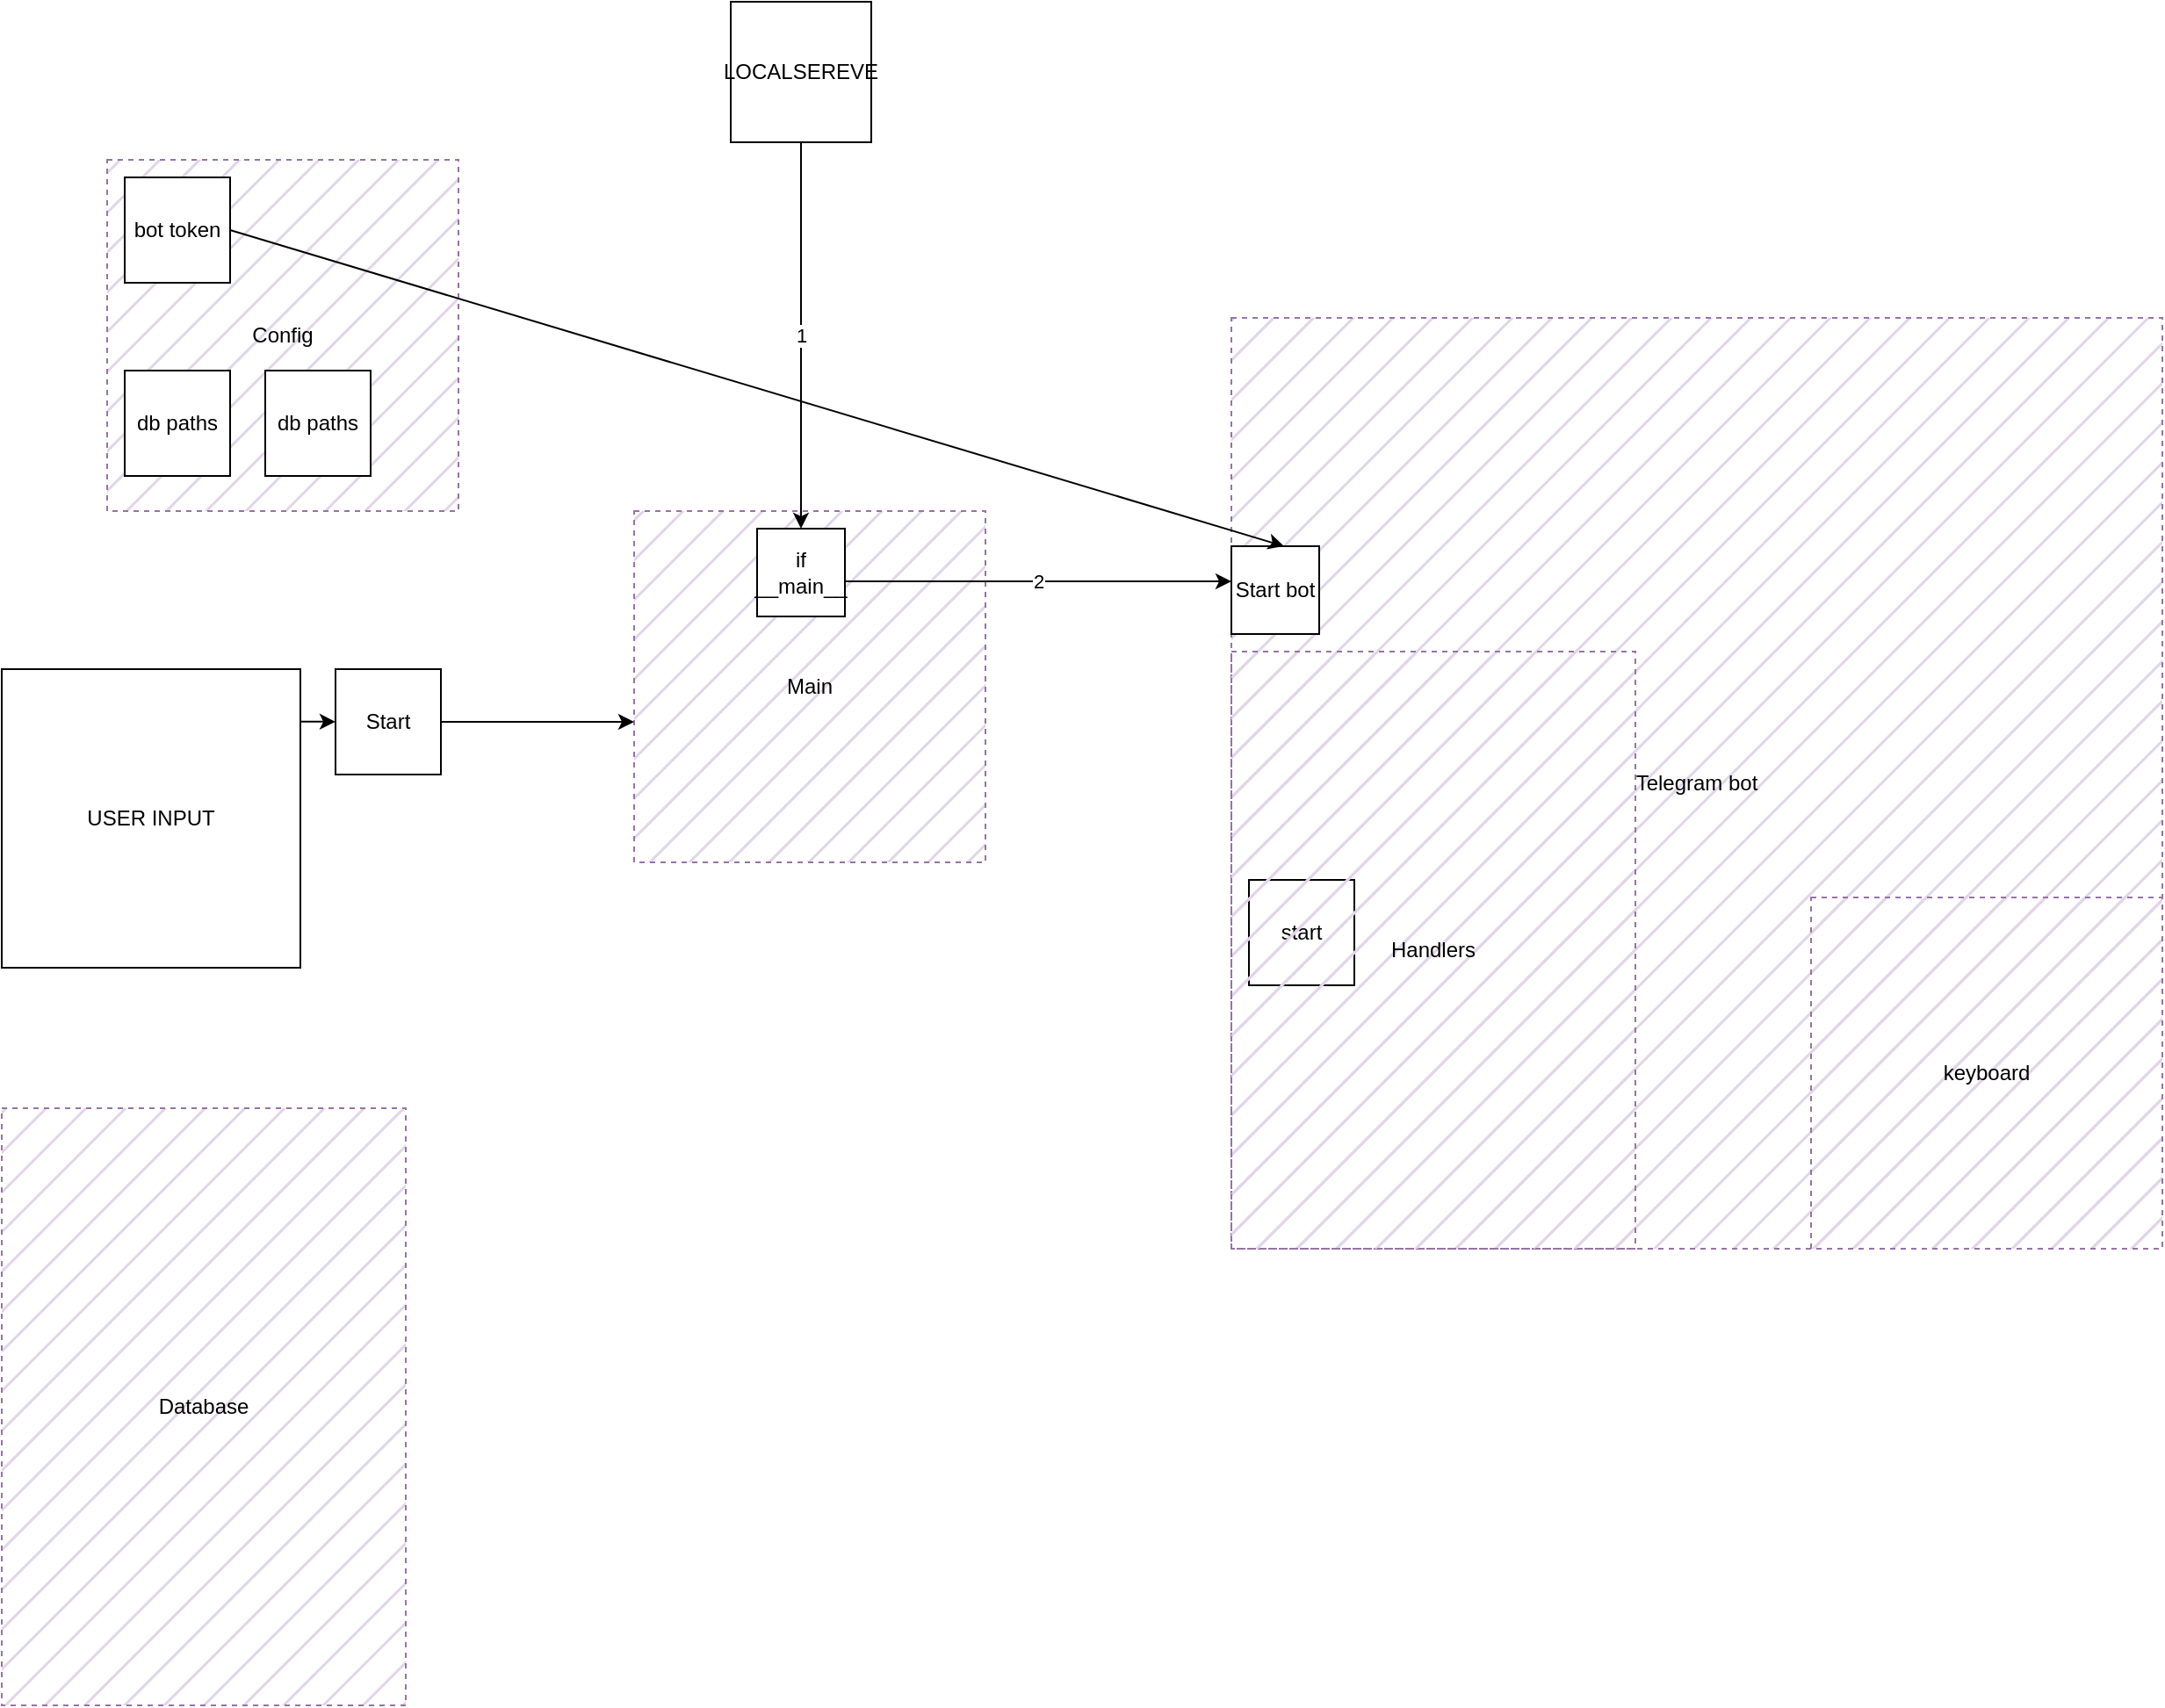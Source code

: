 <mxfile version="21.1.4" type="github">
  <diagram name="Страница 1" id="MH98Uv37snWehFN_H1vH">
    <mxGraphModel dx="2426" dy="2016" grid="1" gridSize="10" guides="1" tooltips="1" connect="1" arrows="1" fold="1" page="1" pageScale="1" pageWidth="827" pageHeight="1169" math="0" shadow="0">
      <root>
        <mxCell id="0" />
        <mxCell id="1" parent="0" />
        <mxCell id="xRMDKhH54R9v3NnB78FU-3" value="USER INPUT" style="whiteSpace=wrap;html=1;aspect=fixed;" parent="1" vertex="1">
          <mxGeometry x="-230" y="130" width="170" height="170" as="geometry" />
        </mxCell>
        <mxCell id="MlcZ-D1uQSrvk4pade9B-3" value="Main" style="whiteSpace=wrap;html=1;aspect=fixed;fillColor=#e1d5e7;strokeColor=#9673a6;fillStyle=hatch;dashed=1;" vertex="1" parent="1">
          <mxGeometry x="130" y="40" width="200" height="200" as="geometry" />
        </mxCell>
        <mxCell id="MlcZ-D1uQSrvk4pade9B-7" value="Start" style="whiteSpace=wrap;html=1;aspect=fixed;" vertex="1" parent="1">
          <mxGeometry x="-40" y="130" width="60" height="60" as="geometry" />
        </mxCell>
        <mxCell id="MlcZ-D1uQSrvk4pade9B-8" value="start" style="whiteSpace=wrap;html=1;aspect=fixed;" vertex="1" parent="1">
          <mxGeometry x="480" y="250" width="60" height="60" as="geometry" />
        </mxCell>
        <mxCell id="MlcZ-D1uQSrvk4pade9B-9" value="" style="endArrow=classic;html=1;rounded=0;exitX=1;exitY=0.176;exitDx=0;exitDy=0;exitPerimeter=0;entryX=0;entryY=0.499;entryDx=0;entryDy=0;entryPerimeter=0;" edge="1" parent="1" source="xRMDKhH54R9v3NnB78FU-3" target="MlcZ-D1uQSrvk4pade9B-7">
          <mxGeometry width="50" height="50" relative="1" as="geometry">
            <mxPoint x="540" y="470" as="sourcePoint" />
            <mxPoint x="-10" y="160" as="targetPoint" />
          </mxGeometry>
        </mxCell>
        <mxCell id="MlcZ-D1uQSrvk4pade9B-10" value="" style="endArrow=classic;html=1;rounded=0;exitX=1;exitY=0.5;exitDx=0;exitDy=0;exitPerimeter=0;entryX=0;entryY=0.6;entryDx=0;entryDy=0;entryPerimeter=0;" edge="1" parent="1" source="MlcZ-D1uQSrvk4pade9B-7" target="MlcZ-D1uQSrvk4pade9B-3">
          <mxGeometry width="50" height="50" relative="1" as="geometry">
            <mxPoint x="-50" y="170" as="sourcePoint" />
            <mxPoint x="110" y="240" as="targetPoint" />
          </mxGeometry>
        </mxCell>
        <mxCell id="MlcZ-D1uQSrvk4pade9B-12" value="if __main__" style="whiteSpace=wrap;html=1;aspect=fixed;" vertex="1" parent="1">
          <mxGeometry x="200" y="50" width="50" height="50" as="geometry" />
        </mxCell>
        <mxCell id="MlcZ-D1uQSrvk4pade9B-22" value="" style="group" vertex="1" connectable="0" parent="1">
          <mxGeometry x="-170" y="-160" width="200" height="200" as="geometry" />
        </mxCell>
        <mxCell id="xRMDKhH54R9v3NnB78FU-4" value="Config" style="whiteSpace=wrap;html=1;aspect=fixed;fillColor=#e1d5e7;strokeColor=#9673a6;fillStyle=hatch;dashed=1;" parent="MlcZ-D1uQSrvk4pade9B-22" vertex="1">
          <mxGeometry width="200" height="200" as="geometry" />
        </mxCell>
        <mxCell id="MlcZ-D1uQSrvk4pade9B-5" value="bot token" style="whiteSpace=wrap;html=1;aspect=fixed;" vertex="1" parent="MlcZ-D1uQSrvk4pade9B-22">
          <mxGeometry x="10" y="10" width="60" height="60" as="geometry" />
        </mxCell>
        <mxCell id="MlcZ-D1uQSrvk4pade9B-16" value="db paths" style="whiteSpace=wrap;html=1;aspect=fixed;" vertex="1" parent="MlcZ-D1uQSrvk4pade9B-22">
          <mxGeometry x="90" y="120" width="60" height="60" as="geometry" />
        </mxCell>
        <mxCell id="MlcZ-D1uQSrvk4pade9B-21" value="db paths" style="whiteSpace=wrap;html=1;aspect=fixed;" vertex="1" parent="MlcZ-D1uQSrvk4pade9B-22">
          <mxGeometry x="10" y="120" width="60" height="60" as="geometry" />
        </mxCell>
        <mxCell id="MlcZ-D1uQSrvk4pade9B-23" value="LOCALSEREVE" style="whiteSpace=wrap;html=1;aspect=fixed;" vertex="1" parent="1">
          <mxGeometry x="185" y="-250" width="80" height="80" as="geometry" />
        </mxCell>
        <mxCell id="MlcZ-D1uQSrvk4pade9B-25" value="1" style="endArrow=classic;html=1;rounded=0;entryX=0.5;entryY=0;entryDx=0;entryDy=0;exitX=0.5;exitY=1;exitDx=0;exitDy=0;exitPerimeter=0;" edge="1" parent="1" source="MlcZ-D1uQSrvk4pade9B-23" target="MlcZ-D1uQSrvk4pade9B-12">
          <mxGeometry width="50" height="50" relative="1" as="geometry">
            <mxPoint x="240" y="-150" as="sourcePoint" />
            <mxPoint x="285" y="-10" as="targetPoint" />
          </mxGeometry>
        </mxCell>
        <mxCell id="MlcZ-D1uQSrvk4pade9B-26" value="Telegram bot" style="whiteSpace=wrap;html=1;aspect=fixed;fillColor=#e1d5e7;strokeColor=#9673a6;fillStyle=hatch;dashed=1;" vertex="1" parent="1">
          <mxGeometry x="470" y="-70" width="530" height="530" as="geometry" />
        </mxCell>
        <mxCell id="MlcZ-D1uQSrvk4pade9B-27" value="Start bot" style="whiteSpace=wrap;html=1;aspect=fixed;" vertex="1" parent="1">
          <mxGeometry x="470" y="60" width="50" height="50" as="geometry" />
        </mxCell>
        <mxCell id="MlcZ-D1uQSrvk4pade9B-28" value="2" style="endArrow=classic;html=1;rounded=0;entryX=0;entryY=0.4;entryDx=0;entryDy=0;exitX=1;exitY=0.6;exitDx=0;exitDy=0;exitPerimeter=0;entryPerimeter=0;" edge="1" parent="1" source="MlcZ-D1uQSrvk4pade9B-12" target="MlcZ-D1uQSrvk4pade9B-27">
          <mxGeometry width="50" height="50" relative="1" as="geometry">
            <mxPoint x="235" y="-160" as="sourcePoint" />
            <mxPoint x="235" y="50" as="targetPoint" />
          </mxGeometry>
        </mxCell>
        <mxCell id="MlcZ-D1uQSrvk4pade9B-29" value="" style="endArrow=classic;html=1;rounded=0;exitX=1;exitY=0.5;exitDx=0;exitDy=0;exitPerimeter=0;entryX=0.6;entryY=0;entryDx=0;entryDy=0;entryPerimeter=0;" edge="1" parent="1" source="MlcZ-D1uQSrvk4pade9B-5" target="MlcZ-D1uQSrvk4pade9B-27">
          <mxGeometry width="50" height="50" relative="1" as="geometry">
            <mxPoint x="260" y="90" as="sourcePoint" />
            <mxPoint x="490" y="20" as="targetPoint" />
          </mxGeometry>
        </mxCell>
        <mxCell id="MlcZ-D1uQSrvk4pade9B-1" value="keyboard" style="whiteSpace=wrap;html=1;aspect=fixed;fillColor=#e1d5e7;strokeColor=#9673a6;fillStyle=hatch;dashed=1;" vertex="1" parent="1">
          <mxGeometry x="800" y="260" width="200" height="200" as="geometry" />
        </mxCell>
        <mxCell id="MlcZ-D1uQSrvk4pade9B-30" value="Handlers" style="rounded=0;whiteSpace=wrap;html=1;fillColor=#e1d5e7;strokeColor=#9673a6;dashed=1;fillStyle=hatch;" vertex="1" parent="1">
          <mxGeometry x="470" y="120" width="230" height="340" as="geometry" />
        </mxCell>
        <mxCell id="MlcZ-D1uQSrvk4pade9B-31" value="Database" style="rounded=0;whiteSpace=wrap;html=1;fillColor=#e1d5e7;strokeColor=#9673a6;dashed=1;fillStyle=hatch;" vertex="1" parent="1">
          <mxGeometry x="-230" y="380" width="230" height="340" as="geometry" />
        </mxCell>
      </root>
    </mxGraphModel>
  </diagram>
</mxfile>
